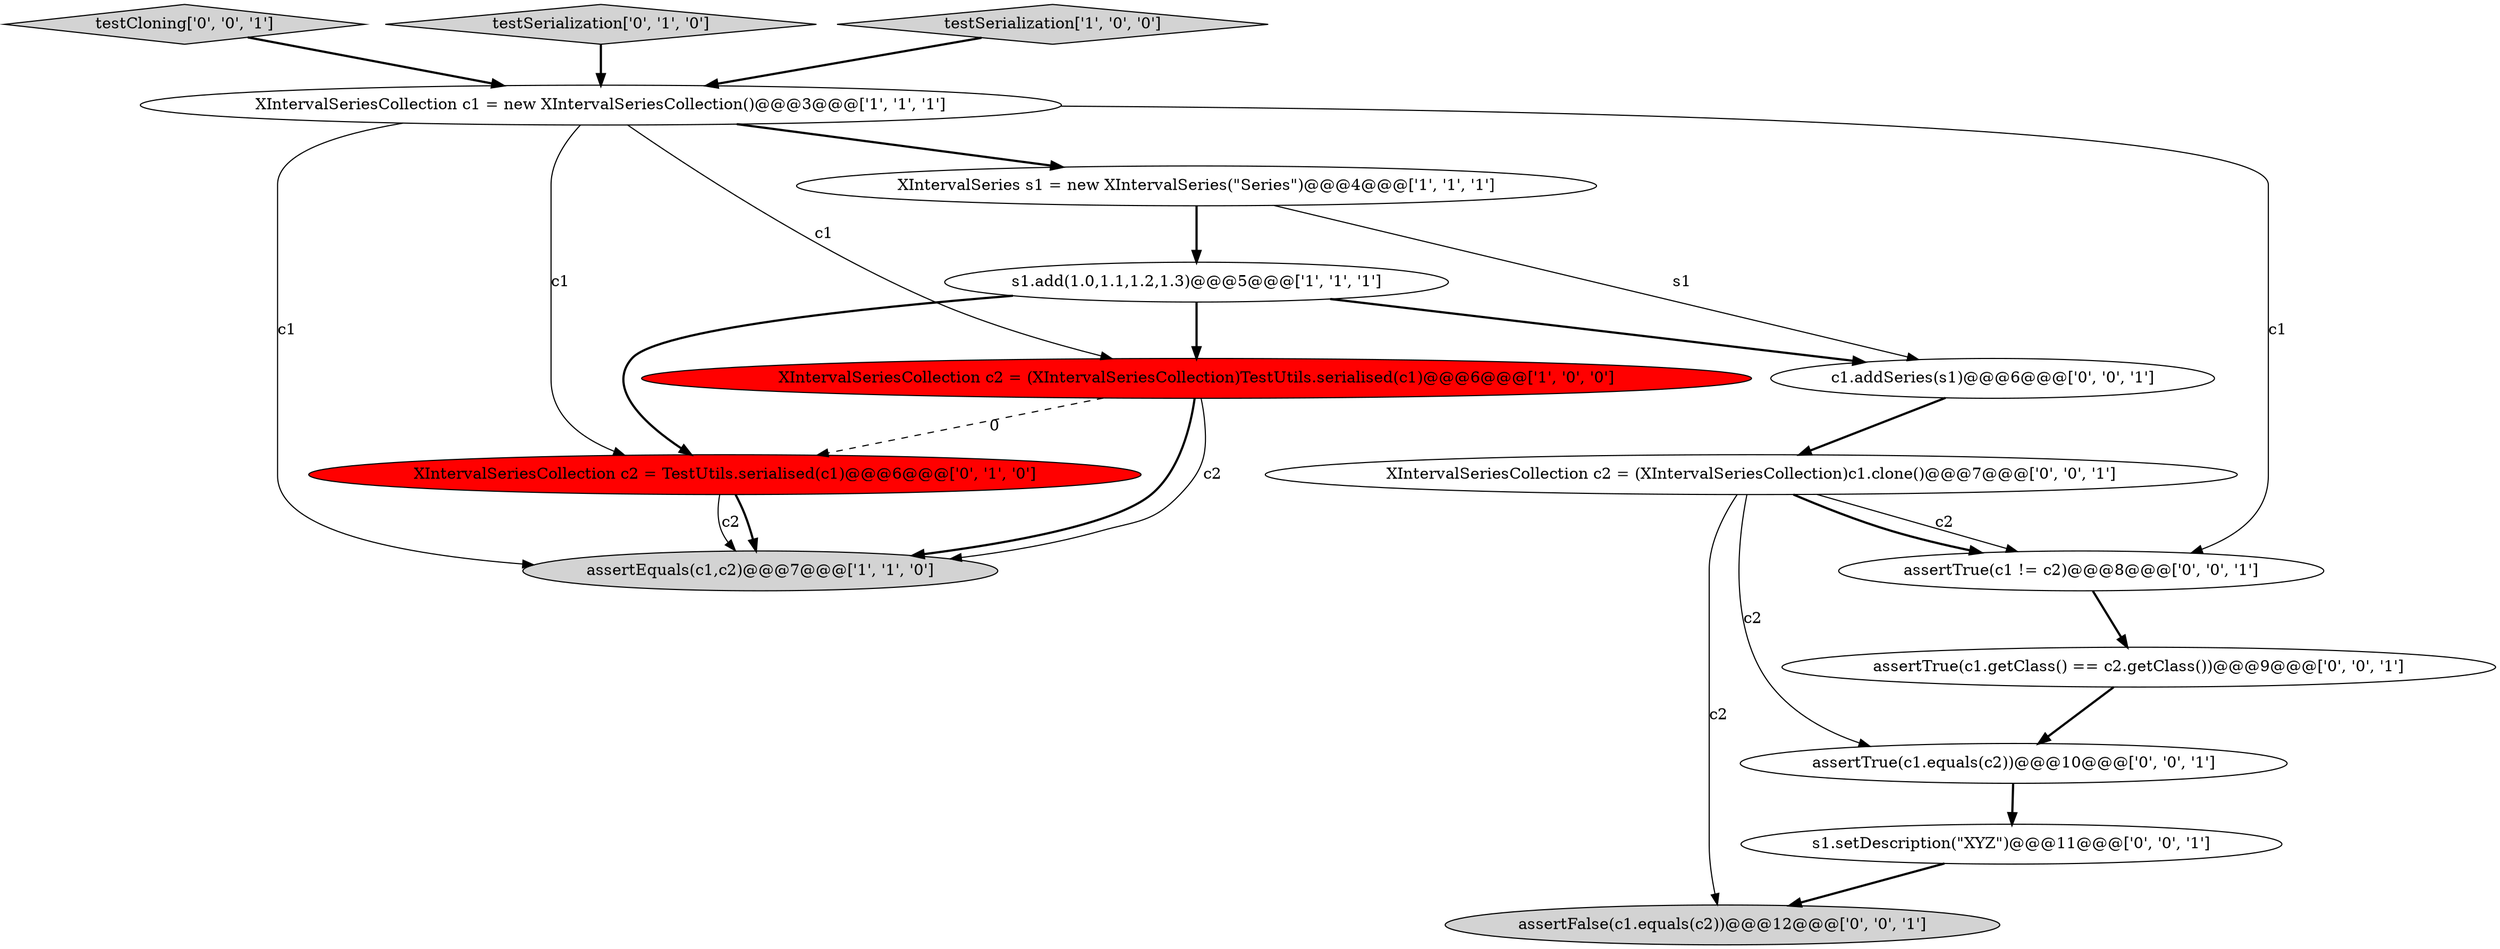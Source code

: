 digraph {
14 [style = filled, label = "testCloning['0', '0', '1']", fillcolor = lightgray, shape = diamond image = "AAA0AAABBB3BBB"];
8 [style = filled, label = "c1.addSeries(s1)@@@6@@@['0', '0', '1']", fillcolor = white, shape = ellipse image = "AAA0AAABBB3BBB"];
7 [style = filled, label = "testSerialization['0', '1', '0']", fillcolor = lightgray, shape = diamond image = "AAA0AAABBB2BBB"];
9 [style = filled, label = "assertTrue(c1.equals(c2))@@@10@@@['0', '0', '1']", fillcolor = white, shape = ellipse image = "AAA0AAABBB3BBB"];
3 [style = filled, label = "assertEquals(c1,c2)@@@7@@@['1', '1', '0']", fillcolor = lightgray, shape = ellipse image = "AAA0AAABBB1BBB"];
12 [style = filled, label = "assertTrue(c1 != c2)@@@8@@@['0', '0', '1']", fillcolor = white, shape = ellipse image = "AAA0AAABBB3BBB"];
13 [style = filled, label = "assertTrue(c1.getClass() == c2.getClass())@@@9@@@['0', '0', '1']", fillcolor = white, shape = ellipse image = "AAA0AAABBB3BBB"];
11 [style = filled, label = "s1.setDescription(\"XYZ\")@@@11@@@['0', '0', '1']", fillcolor = white, shape = ellipse image = "AAA0AAABBB3BBB"];
2 [style = filled, label = "XIntervalSeriesCollection c1 = new XIntervalSeriesCollection()@@@3@@@['1', '1', '1']", fillcolor = white, shape = ellipse image = "AAA0AAABBB1BBB"];
1 [style = filled, label = "s1.add(1.0,1.1,1.2,1.3)@@@5@@@['1', '1', '1']", fillcolor = white, shape = ellipse image = "AAA0AAABBB1BBB"];
0 [style = filled, label = "XIntervalSeries s1 = new XIntervalSeries(\"Series\")@@@4@@@['1', '1', '1']", fillcolor = white, shape = ellipse image = "AAA0AAABBB1BBB"];
15 [style = filled, label = "XIntervalSeriesCollection c2 = (XIntervalSeriesCollection)c1.clone()@@@7@@@['0', '0', '1']", fillcolor = white, shape = ellipse image = "AAA0AAABBB3BBB"];
6 [style = filled, label = "XIntervalSeriesCollection c2 = TestUtils.serialised(c1)@@@6@@@['0', '1', '0']", fillcolor = red, shape = ellipse image = "AAA1AAABBB2BBB"];
4 [style = filled, label = "testSerialization['1', '0', '0']", fillcolor = lightgray, shape = diamond image = "AAA0AAABBB1BBB"];
5 [style = filled, label = "XIntervalSeriesCollection c2 = (XIntervalSeriesCollection)TestUtils.serialised(c1)@@@6@@@['1', '0', '0']", fillcolor = red, shape = ellipse image = "AAA1AAABBB1BBB"];
10 [style = filled, label = "assertFalse(c1.equals(c2))@@@12@@@['0', '0', '1']", fillcolor = lightgray, shape = ellipse image = "AAA0AAABBB3BBB"];
1->5 [style = bold, label=""];
5->3 [style = bold, label=""];
6->3 [style = bold, label=""];
15->12 [style = solid, label="c2"];
1->8 [style = bold, label=""];
8->15 [style = bold, label=""];
9->11 [style = bold, label=""];
4->2 [style = bold, label=""];
6->3 [style = solid, label="c2"];
15->10 [style = solid, label="c2"];
0->8 [style = solid, label="s1"];
12->13 [style = bold, label=""];
2->0 [style = bold, label=""];
1->6 [style = bold, label=""];
5->6 [style = dashed, label="0"];
5->3 [style = solid, label="c2"];
11->10 [style = bold, label=""];
7->2 [style = bold, label=""];
0->1 [style = bold, label=""];
2->12 [style = solid, label="c1"];
2->5 [style = solid, label="c1"];
15->12 [style = bold, label=""];
14->2 [style = bold, label=""];
13->9 [style = bold, label=""];
2->6 [style = solid, label="c1"];
15->9 [style = solid, label="c2"];
2->3 [style = solid, label="c1"];
}
